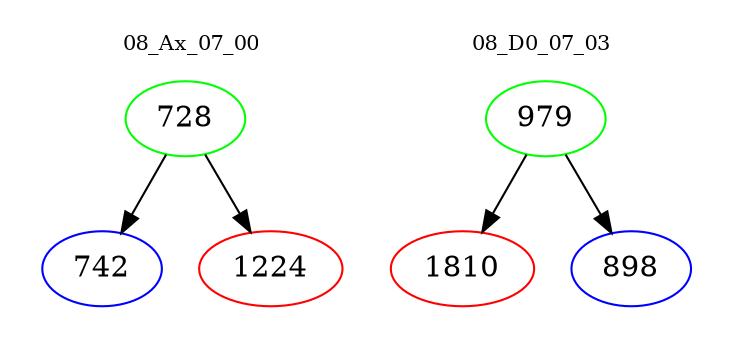 digraph{
subgraph cluster_0 {
color = white
label = "08_Ax_07_00";
fontsize=10;
T0_728 [label="728", color="green"]
T0_728 -> T0_742 [color="black"]
T0_742 [label="742", color="blue"]
T0_728 -> T0_1224 [color="black"]
T0_1224 [label="1224", color="red"]
}
subgraph cluster_1 {
color = white
label = "08_D0_07_03";
fontsize=10;
T1_979 [label="979", color="green"]
T1_979 -> T1_1810 [color="black"]
T1_1810 [label="1810", color="red"]
T1_979 -> T1_898 [color="black"]
T1_898 [label="898", color="blue"]
}
}
